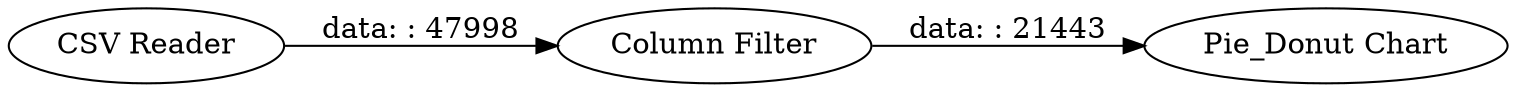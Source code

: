 digraph {
	"-7158382424121010330_1" [label="CSV Reader"]
	"-7158382424121010330_2" [label="Column Filter"]
	"-7158382424121010330_3" [label="Pie_Donut Chart"]
	"-7158382424121010330_2" -> "-7158382424121010330_3" [label="data: : 21443"]
	"-7158382424121010330_1" -> "-7158382424121010330_2" [label="data: : 47998"]
	rankdir=LR
}
